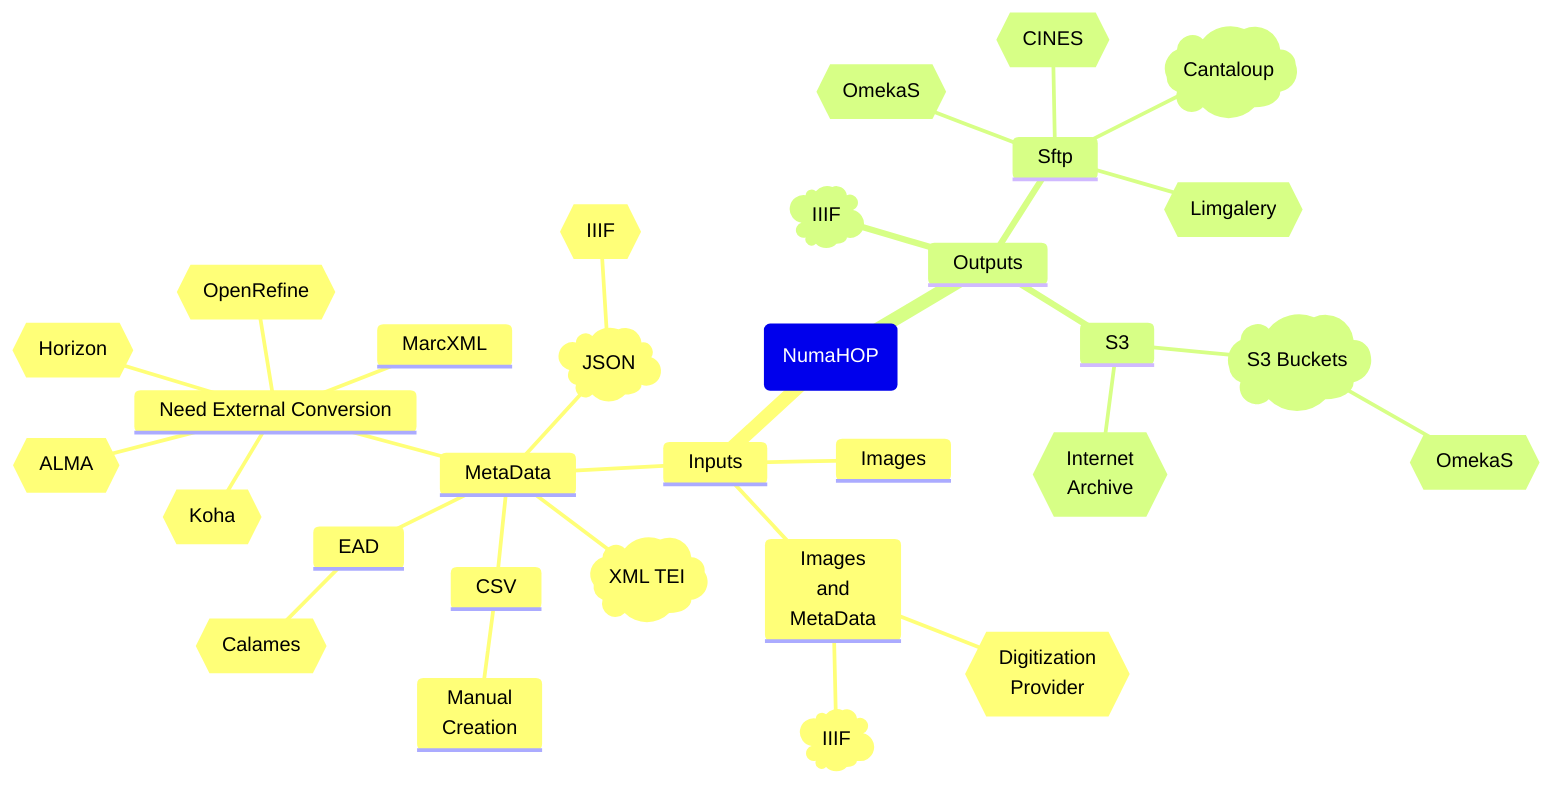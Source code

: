 mindmap
    root(NumaHOP)
        Inputs
            Images<br>and<br>MetaData
                {{Digitization<br>Provider}}
                )IIIF(
            Images
            MetaData
                )XML TEI(
                Need External Conversion
                    MarcXML
                    {{Koha}}
                    {{Horizon}}
                    {{ALMA}}
                    {{OpenRefine}}
              EAD
                  {{Calames}}
              CSV
                  Manual<br>Creation
              )JSON(
                  {{IIIF}}
      Outputs
          Sftp
              {{OmekaS}}
              {{CINES}}
              )Cantaloup(
              {{Limgalery}}
          S3
              {{Internet<br>Archive}}
              )S3 Buckets(
                  {{OmekaS}}
          )IIIF(